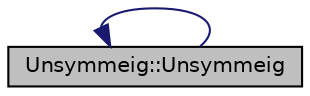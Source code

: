digraph "Unsymmeig::Unsymmeig"
{
  bgcolor="transparent";
  edge [fontname="Helvetica",fontsize="10",labelfontname="Helvetica",labelfontsize="10"];
  node [fontname="Helvetica",fontsize="10",shape=record];
  rankdir="LR";
  Node9 [label="Unsymmeig::Unsymmeig",height=0.2,width=0.4,color="black", fillcolor="grey75", style="filled", fontcolor="black"];
  Node9 -> Node9 [dir="back",color="midnightblue",fontsize="10",style="solid",fontname="Helvetica"];
}
